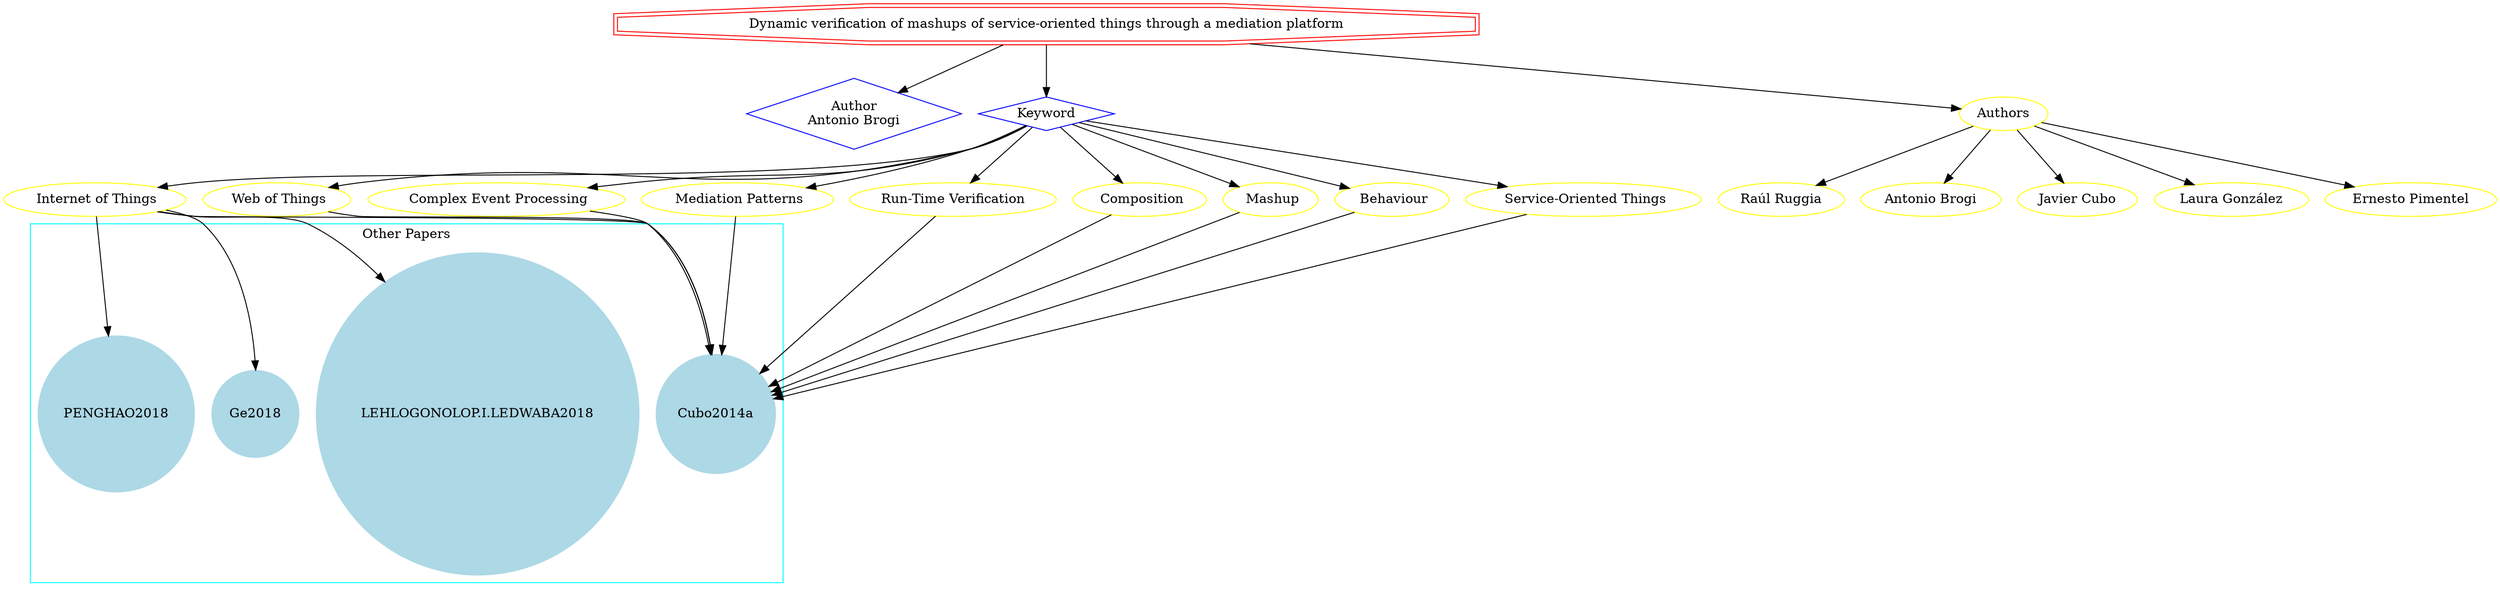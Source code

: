 strict digraph mind_map102 {
	node [color=red shape=doubleoctagon]
	"Dynamic verification of mashups of service-oriented things through a mediation platform"
	node [color=blue shape=diamond]
	"Author
Antonio Brogi"
	Keyword
	"Dynamic verification of mashups of service-oriented things through a mediation platform" -> "Author
Antonio Brogi"
	"Dynamic verification of mashups of service-oriented things through a mediation platform" -> Keyword
	node [color=yellow shape=ellipse]
	"Run-Time Verification"
	Keyword -> "Run-Time Verification"
	" Composition"
	Keyword -> " Composition"
	" Mashup"
	Keyword -> " Mashup"
	" Behaviour"
	Keyword -> " Behaviour"
	" Service-Oriented Things"
	Keyword -> " Service-Oriented Things"
	" Internet of Things"
	Keyword -> " Internet of Things"
	" Web of Things"
	Keyword -> " Web of Things"
	" Complex Event Processing"
	Keyword -> " Complex Event Processing"
	" Mediation Patterns"
	Keyword -> " Mediation Patterns"
	subgraph cluster_0 {
		node [style=filled]
		node [color=lightblue shape=circle]
		label="Other Papers"
		color=cyan
		PENGHAO2018
		"LEHLOGONOLOP.I.LEDWABA2018"
		Ge2018
		Cubo2014a
	}
	"Run-Time Verification" -> Cubo2014a
	" Composition" -> Cubo2014a
	" Mashup" -> Cubo2014a
	" Behaviour" -> Cubo2014a
	" Service-Oriented Things" -> Cubo2014a
	" Internet of Things" -> PENGHAO2018
	" Internet of Things" -> "LEHLOGONOLOP.I.LEDWABA2018"
	" Internet of Things" -> Ge2018
	" Internet of Things" -> Cubo2014a
	" Web of Things" -> Cubo2014a
	" Complex Event Processing" -> Cubo2014a
	" Mediation Patterns" -> Cubo2014a
	"Dynamic verification of mashups of service-oriented things through a mediation platform" -> Authors
	Authors -> "Antonio Brogi"
	Authors -> "Javier Cubo"
	Authors -> "Laura González"
	Authors -> "Ernesto Pimentel"
	Authors -> "Raúl Ruggia"
}
